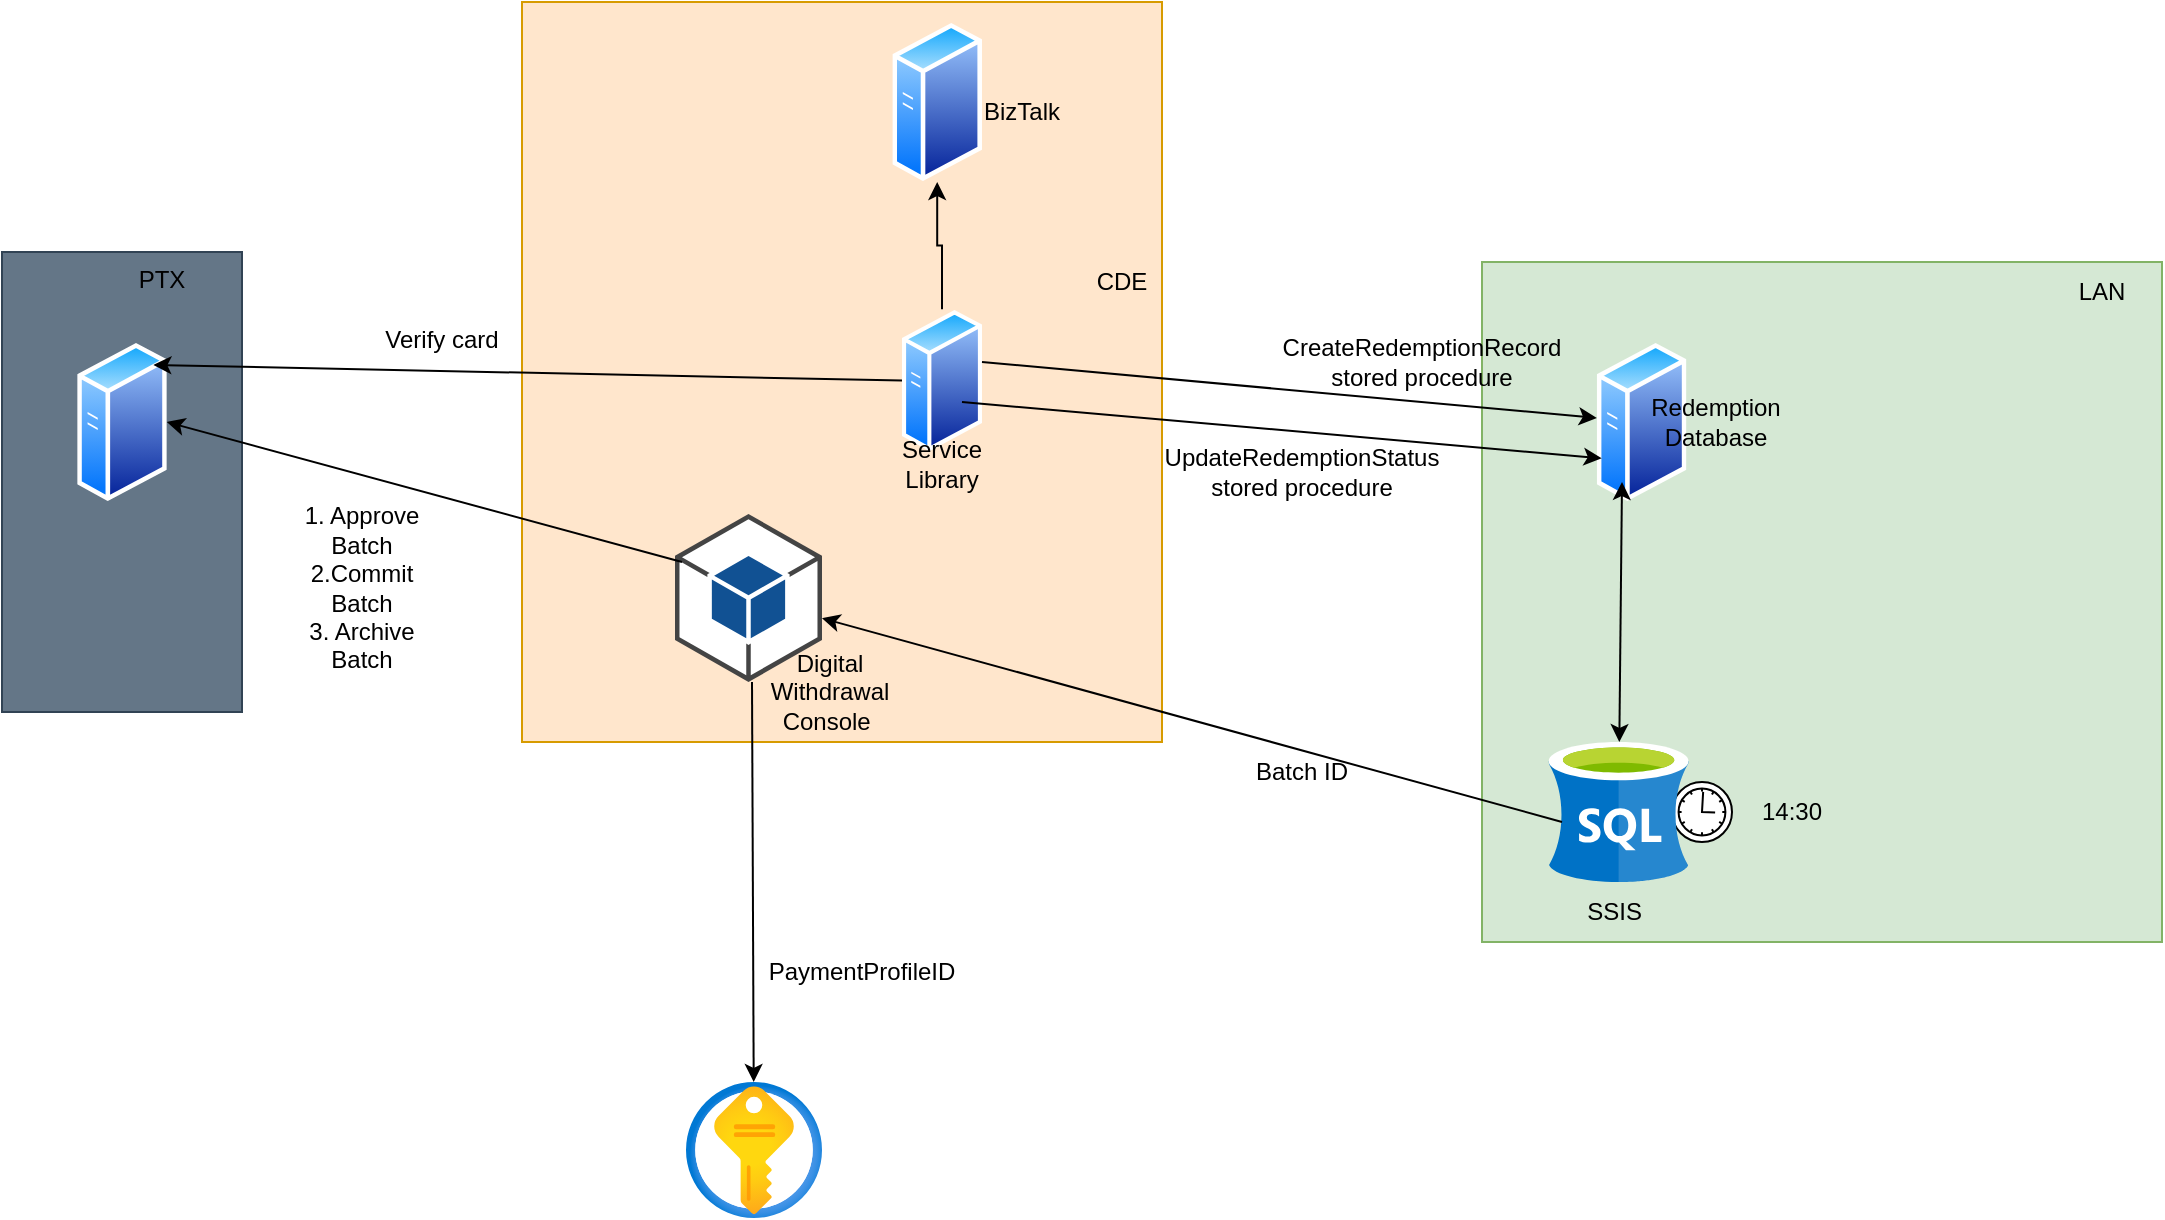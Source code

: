 <mxfile version="22.1.3" type="github">
  <diagram name="Page-1" id="ha88IqlocyOCMubjJZpS">
    <mxGraphModel dx="1434" dy="790" grid="1" gridSize="10" guides="1" tooltips="1" connect="1" arrows="1" fold="1" page="1" pageScale="1" pageWidth="827" pageHeight="1169" background="#ffffff" math="0" shadow="0">
      <root>
        <mxCell id="0" />
        <mxCell id="1" parent="0" />
        <mxCell id="oiJ0RVTIJwRKJXWTDnwv-15" value="" style="whiteSpace=wrap;html=1;aspect=fixed;fillColor=#d5e8d4;strokeColor=#82b366;" vertex="1" parent="1">
          <mxGeometry x="740" y="290" width="340" height="340" as="geometry" />
        </mxCell>
        <mxCell id="oiJ0RVTIJwRKJXWTDnwv-16" value="" style="image;aspect=fixed;perimeter=ellipsePerimeter;html=1;align=center;shadow=0;dashed=0;spacingTop=3;image=img/lib/active_directory/generic_server.svg;" vertex="1" parent="1">
          <mxGeometry x="797.4" y="330" width="44.8" height="80" as="geometry" />
        </mxCell>
        <mxCell id="oiJ0RVTIJwRKJXWTDnwv-17" value="" style="points=[[0.145,0.145,0],[0.5,0,0],[0.855,0.145,0],[1,0.5,0],[0.855,0.855,0],[0.5,1,0],[0.145,0.855,0],[0,0.5,0]];shape=mxgraph.bpmn.event;html=1;verticalLabelPosition=bottom;labelBackgroundColor=#ffffff;verticalAlign=top;align=center;perimeter=ellipsePerimeter;outlineConnect=0;aspect=fixed;outline=standard;symbol=timer;" vertex="1" parent="1">
          <mxGeometry x="835" y="550" width="30" height="30" as="geometry" />
        </mxCell>
        <mxCell id="oiJ0RVTIJwRKJXWTDnwv-19" value="" style="rounded=0;whiteSpace=wrap;html=1;fillColor=#ffe6cc;strokeColor=#d79b00;" vertex="1" parent="1">
          <mxGeometry x="260" y="160" width="320" height="370" as="geometry" />
        </mxCell>
        <mxCell id="oiJ0RVTIJwRKJXWTDnwv-74" value="" style="edgeStyle=orthogonalEdgeStyle;rounded=0;orthogonalLoop=1;jettySize=auto;html=1;" edge="1" parent="1" source="oiJ0RVTIJwRKJXWTDnwv-20" target="oiJ0RVTIJwRKJXWTDnwv-73">
          <mxGeometry relative="1" as="geometry" />
        </mxCell>
        <mxCell id="oiJ0RVTIJwRKJXWTDnwv-20" value="" style="image;aspect=fixed;perimeter=ellipsePerimeter;html=1;align=center;shadow=0;dashed=0;spacingTop=3;image=img/lib/active_directory/generic_server.svg;" vertex="1" parent="1">
          <mxGeometry x="450" y="313.57" width="40" height="71.43" as="geometry" />
        </mxCell>
        <mxCell id="oiJ0RVTIJwRKJXWTDnwv-22" value="" style="rounded=0;whiteSpace=wrap;html=1;fillColor=#647687;fontColor=#ffffff;strokeColor=#314354;" vertex="1" parent="1">
          <mxGeometry y="285" width="120" height="230" as="geometry" />
        </mxCell>
        <mxCell id="oiJ0RVTIJwRKJXWTDnwv-23" value="" style="image;aspect=fixed;perimeter=ellipsePerimeter;html=1;align=center;shadow=0;dashed=0;spacingTop=3;image=img/lib/active_directory/generic_server.svg;" vertex="1" parent="1">
          <mxGeometry x="37.6" y="330" width="44.8" height="80" as="geometry" />
        </mxCell>
        <mxCell id="oiJ0RVTIJwRKJXWTDnwv-26" value="" style="outlineConnect=0;dashed=0;verticalLabelPosition=bottom;verticalAlign=top;align=center;html=1;shape=mxgraph.aws3.android;fillColor=#115193;gradientColor=none;" vertex="1" parent="1">
          <mxGeometry x="336.5" y="416" width="73.5" height="84" as="geometry" />
        </mxCell>
        <mxCell id="oiJ0RVTIJwRKJXWTDnwv-32" value="LAN" style="text;html=1;strokeColor=none;fillColor=none;align=center;verticalAlign=middle;whiteSpace=wrap;rounded=0;" vertex="1" parent="1">
          <mxGeometry x="1020" y="290" width="60" height="30" as="geometry" />
        </mxCell>
        <mxCell id="oiJ0RVTIJwRKJXWTDnwv-33" value="CDE" style="text;html=1;strokeColor=none;fillColor=none;align=center;verticalAlign=middle;whiteSpace=wrap;rounded=0;" vertex="1" parent="1">
          <mxGeometry x="530" y="285" width="60" height="30" as="geometry" />
        </mxCell>
        <mxCell id="oiJ0RVTIJwRKJXWTDnwv-34" value="SSIS&amp;nbsp;" style="text;html=1;strokeColor=none;fillColor=none;align=center;verticalAlign=middle;whiteSpace=wrap;rounded=0;" vertex="1" parent="1">
          <mxGeometry x="778.3" y="600" width="60" height="30" as="geometry" />
        </mxCell>
        <mxCell id="oiJ0RVTIJwRKJXWTDnwv-35" value="PTX" style="text;html=1;strokeColor=none;fillColor=none;align=center;verticalAlign=middle;whiteSpace=wrap;rounded=0;" vertex="1" parent="1">
          <mxGeometry x="50" y="283.57" width="60" height="30" as="geometry" />
        </mxCell>
        <mxCell id="oiJ0RVTIJwRKJXWTDnwv-39" value="Service Library" style="text;html=1;strokeColor=none;fillColor=none;align=center;verticalAlign=middle;whiteSpace=wrap;rounded=0;" vertex="1" parent="1">
          <mxGeometry x="440" y="376" width="60" height="30" as="geometry" />
        </mxCell>
        <mxCell id="oiJ0RVTIJwRKJXWTDnwv-40" value="Redemption Database" style="text;html=1;strokeColor=none;fillColor=none;align=center;verticalAlign=middle;whiteSpace=wrap;rounded=0;" vertex="1" parent="1">
          <mxGeometry x="827" y="355" width="60" height="30" as="geometry" />
        </mxCell>
        <mxCell id="oiJ0RVTIJwRKJXWTDnwv-42" value="Digital Withdrawal Console&amp;nbsp;" style="text;html=1;strokeColor=none;fillColor=none;align=center;verticalAlign=middle;whiteSpace=wrap;rounded=0;" vertex="1" parent="1">
          <mxGeometry x="384" y="490" width="60" height="30" as="geometry" />
        </mxCell>
        <mxCell id="oiJ0RVTIJwRKJXWTDnwv-43" value="" style="image;sketch=0;aspect=fixed;html=1;points=[];align=center;fontSize=12;image=img/lib/mscae/dep/SQL_Server_Stretch_DB.svg;" vertex="1" parent="1">
          <mxGeometry x="773.3" y="530" width="70" height="70" as="geometry" />
        </mxCell>
        <mxCell id="oiJ0RVTIJwRKJXWTDnwv-46" value="" style="endArrow=classic;startArrow=classic;html=1;rounded=0;" edge="1" parent="1" source="oiJ0RVTIJwRKJXWTDnwv-43">
          <mxGeometry width="50" height="50" relative="1" as="geometry">
            <mxPoint x="760" y="450" as="sourcePoint" />
            <mxPoint x="810" y="400" as="targetPoint" />
          </mxGeometry>
        </mxCell>
        <mxCell id="oiJ0RVTIJwRKJXWTDnwv-47" value="" style="endArrow=classic;html=1;rounded=0;" edge="1" parent="1" target="oiJ0RVTIJwRKJXWTDnwv-26">
          <mxGeometry width="50" height="50" relative="1" as="geometry">
            <mxPoint x="780" y="570" as="sourcePoint" />
            <mxPoint x="830" y="520" as="targetPoint" />
          </mxGeometry>
        </mxCell>
        <mxCell id="oiJ0RVTIJwRKJXWTDnwv-49" value="Batch ID" style="text;html=1;strokeColor=none;fillColor=none;align=center;verticalAlign=middle;whiteSpace=wrap;rounded=0;" vertex="1" parent="1">
          <mxGeometry x="620" y="530" width="60" height="30" as="geometry" />
        </mxCell>
        <mxCell id="oiJ0RVTIJwRKJXWTDnwv-50" value="" style="image;aspect=fixed;html=1;points=[];align=center;fontSize=12;image=img/lib/azure2/security/Key_Vaults.svg;" vertex="1" parent="1">
          <mxGeometry x="342" y="700" width="68" height="68" as="geometry" />
        </mxCell>
        <mxCell id="oiJ0RVTIJwRKJXWTDnwv-52" value="PaymentProfileID" style="text;html=1;strokeColor=none;fillColor=none;align=center;verticalAlign=middle;whiteSpace=wrap;rounded=0;" vertex="1" parent="1">
          <mxGeometry x="400" y="630" width="60" height="30" as="geometry" />
        </mxCell>
        <mxCell id="oiJ0RVTIJwRKJXWTDnwv-53" value="14:30" style="text;html=1;strokeColor=none;fillColor=none;align=center;verticalAlign=middle;whiteSpace=wrap;rounded=0;" vertex="1" parent="1">
          <mxGeometry x="865" y="550" width="60" height="30" as="geometry" />
        </mxCell>
        <mxCell id="oiJ0RVTIJwRKJXWTDnwv-58" value="" style="endArrow=classic;html=1;rounded=0;entryX=1;entryY=0.5;entryDx=0;entryDy=0;" edge="1" parent="1" target="oiJ0RVTIJwRKJXWTDnwv-23">
          <mxGeometry width="50" height="50" relative="1" as="geometry">
            <mxPoint x="340" y="440" as="sourcePoint" />
            <mxPoint x="390" y="390" as="targetPoint" />
          </mxGeometry>
        </mxCell>
        <mxCell id="oiJ0RVTIJwRKJXWTDnwv-60" value="1. Approve Batch&lt;br&gt;2.Commit Batch&lt;br&gt;3. Archive Batch" style="text;html=1;strokeColor=none;fillColor=none;align=center;verticalAlign=middle;whiteSpace=wrap;rounded=0;" vertex="1" parent="1">
          <mxGeometry x="150" y="406" width="60" height="94" as="geometry" />
        </mxCell>
        <mxCell id="oiJ0RVTIJwRKJXWTDnwv-64" value="" style="endArrow=classic;html=1;rounded=0;" edge="1" parent="1" target="oiJ0RVTIJwRKJXWTDnwv-16">
          <mxGeometry width="50" height="50" relative="1" as="geometry">
            <mxPoint x="490" y="340" as="sourcePoint" />
            <mxPoint x="540" y="290" as="targetPoint" />
          </mxGeometry>
        </mxCell>
        <mxCell id="oiJ0RVTIJwRKJXWTDnwv-65" value="" style="endArrow=classic;html=1;rounded=0;" edge="1" parent="1" target="oiJ0RVTIJwRKJXWTDnwv-50">
          <mxGeometry width="50" height="50" relative="1" as="geometry">
            <mxPoint x="375" y="500" as="sourcePoint" />
            <mxPoint x="425" y="450" as="targetPoint" />
          </mxGeometry>
        </mxCell>
        <mxCell id="oiJ0RVTIJwRKJXWTDnwv-66" value="" style="endArrow=classic;html=1;rounded=0;entryX=1;entryY=0;entryDx=0;entryDy=0;exitX=0;exitY=0.5;exitDx=0;exitDy=0;" edge="1" parent="1" source="oiJ0RVTIJwRKJXWTDnwv-20" target="oiJ0RVTIJwRKJXWTDnwv-23">
          <mxGeometry width="50" height="50" relative="1" as="geometry">
            <mxPoint x="440" y="350" as="sourcePoint" />
            <mxPoint x="490" y="300" as="targetPoint" />
          </mxGeometry>
        </mxCell>
        <mxCell id="oiJ0RVTIJwRKJXWTDnwv-69" value="CreateRedemptionRecord stored procedure" style="text;html=1;strokeColor=none;fillColor=none;align=center;verticalAlign=middle;whiteSpace=wrap;rounded=0;" vertex="1" parent="1">
          <mxGeometry x="680" y="325" width="60" height="30" as="geometry" />
        </mxCell>
        <mxCell id="oiJ0RVTIJwRKJXWTDnwv-70" value="" style="endArrow=classic;html=1;rounded=0;entryX=0;entryY=0.75;entryDx=0;entryDy=0;" edge="1" parent="1" target="oiJ0RVTIJwRKJXWTDnwv-16">
          <mxGeometry width="50" height="50" relative="1" as="geometry">
            <mxPoint x="480" y="360" as="sourcePoint" />
            <mxPoint x="530" y="310" as="targetPoint" />
          </mxGeometry>
        </mxCell>
        <mxCell id="oiJ0RVTIJwRKJXWTDnwv-71" value="Verify card" style="text;html=1;strokeColor=none;fillColor=none;align=center;verticalAlign=middle;whiteSpace=wrap;rounded=0;" vertex="1" parent="1">
          <mxGeometry x="190" y="314" width="60" height="30" as="geometry" />
        </mxCell>
        <mxCell id="oiJ0RVTIJwRKJXWTDnwv-72" value="UpdateRedemptionStatus stored procedure" style="text;html=1;strokeColor=none;fillColor=none;align=center;verticalAlign=middle;whiteSpace=wrap;rounded=0;" vertex="1" parent="1">
          <mxGeometry x="620" y="380" width="60" height="30" as="geometry" />
        </mxCell>
        <mxCell id="oiJ0RVTIJwRKJXWTDnwv-73" value="" style="image;aspect=fixed;perimeter=ellipsePerimeter;html=1;align=center;shadow=0;dashed=0;spacingTop=3;image=img/lib/active_directory/generic_server.svg;" vertex="1" parent="1">
          <mxGeometry x="445.2" y="170" width="44.8" height="80" as="geometry" />
        </mxCell>
        <mxCell id="oiJ0RVTIJwRKJXWTDnwv-75" value="BizTalk" style="text;html=1;strokeColor=none;fillColor=none;align=center;verticalAlign=middle;whiteSpace=wrap;rounded=0;" vertex="1" parent="1">
          <mxGeometry x="480" y="200" width="60" height="30" as="geometry" />
        </mxCell>
      </root>
    </mxGraphModel>
  </diagram>
</mxfile>

